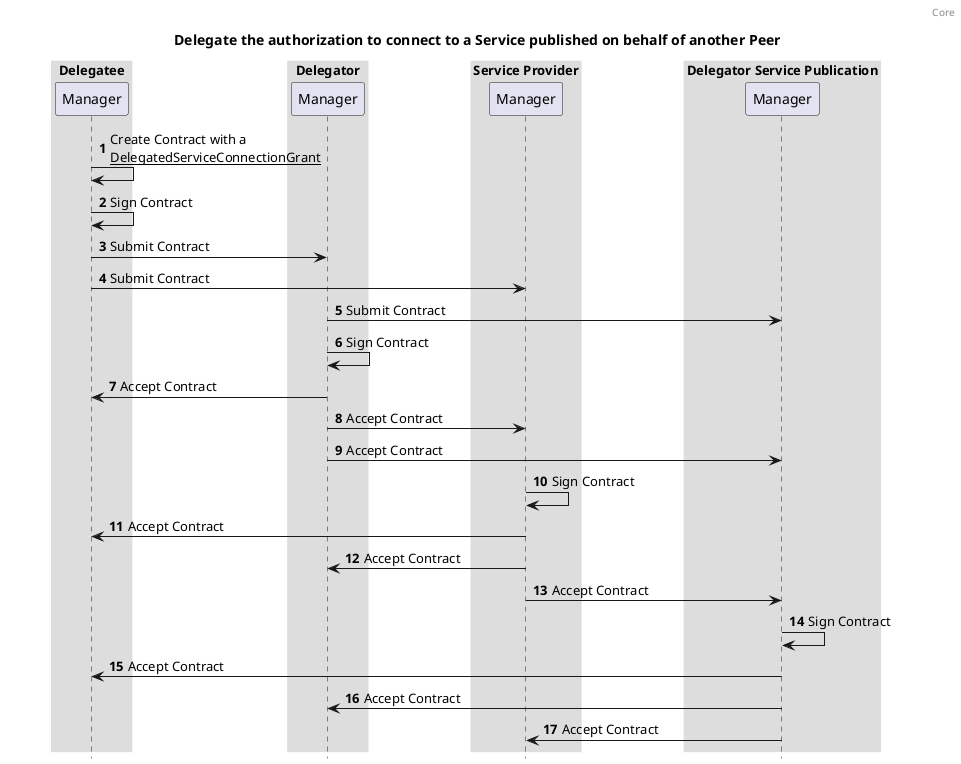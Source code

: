@startuml

autonumber
title: Delegate the authorization to connect to a Service published on behalf of another Peer
header: Core

box "Delegatee"
  participant "Manager" as managerDelegatee
end box

box "Delegator"
  participant "Manager" as managerDelegator
end box

box "Service Provider"
  participant "Manager" as managerServiceProvider
end box

box "Delegator Service Publication"
  participant "Manager" as managerDelegatorServicePublication
end box

managerDelegatee -> managerDelegatee: Create Contract with a \n__DelegatedServiceConnectionGrant__
managerDelegatee -> managerDelegatee: Sign Contract
managerDelegatee -> managerDelegator: Submit Contract
managerDelegatee -> managerServiceProvider: Submit Contract
managerDelegator -> managerDelegatorServicePublication: Submit Contract
managerDelegator -> managerDelegator: Sign Contract
managerDelegator -> managerDelegatee: Accept Contract
managerDelegator -> managerServiceProvider: Accept Contract
managerDelegator -> managerDelegatorServicePublication: Accept Contract
managerServiceProvider -> managerServiceProvider: Sign Contract
managerServiceProvider -> managerDelegatee: Accept Contract
managerServiceProvider -> managerDelegator: Accept Contract
managerServiceProvider -> managerDelegatorServicePublication: Accept Contract
managerDelegatorServicePublication -> managerDelegatorServicePublication: Sign Contract
managerDelegatorServicePublication -> managerDelegatee: Accept Contract
managerDelegatorServicePublication -> managerDelegator: Accept Contract
managerDelegatorServicePublication -> managerServiceProvider: Accept Contract

skinparam sequenceBoxBorderColor #transparent
skinparam boxPadding 50
hide footbox
@enduml
